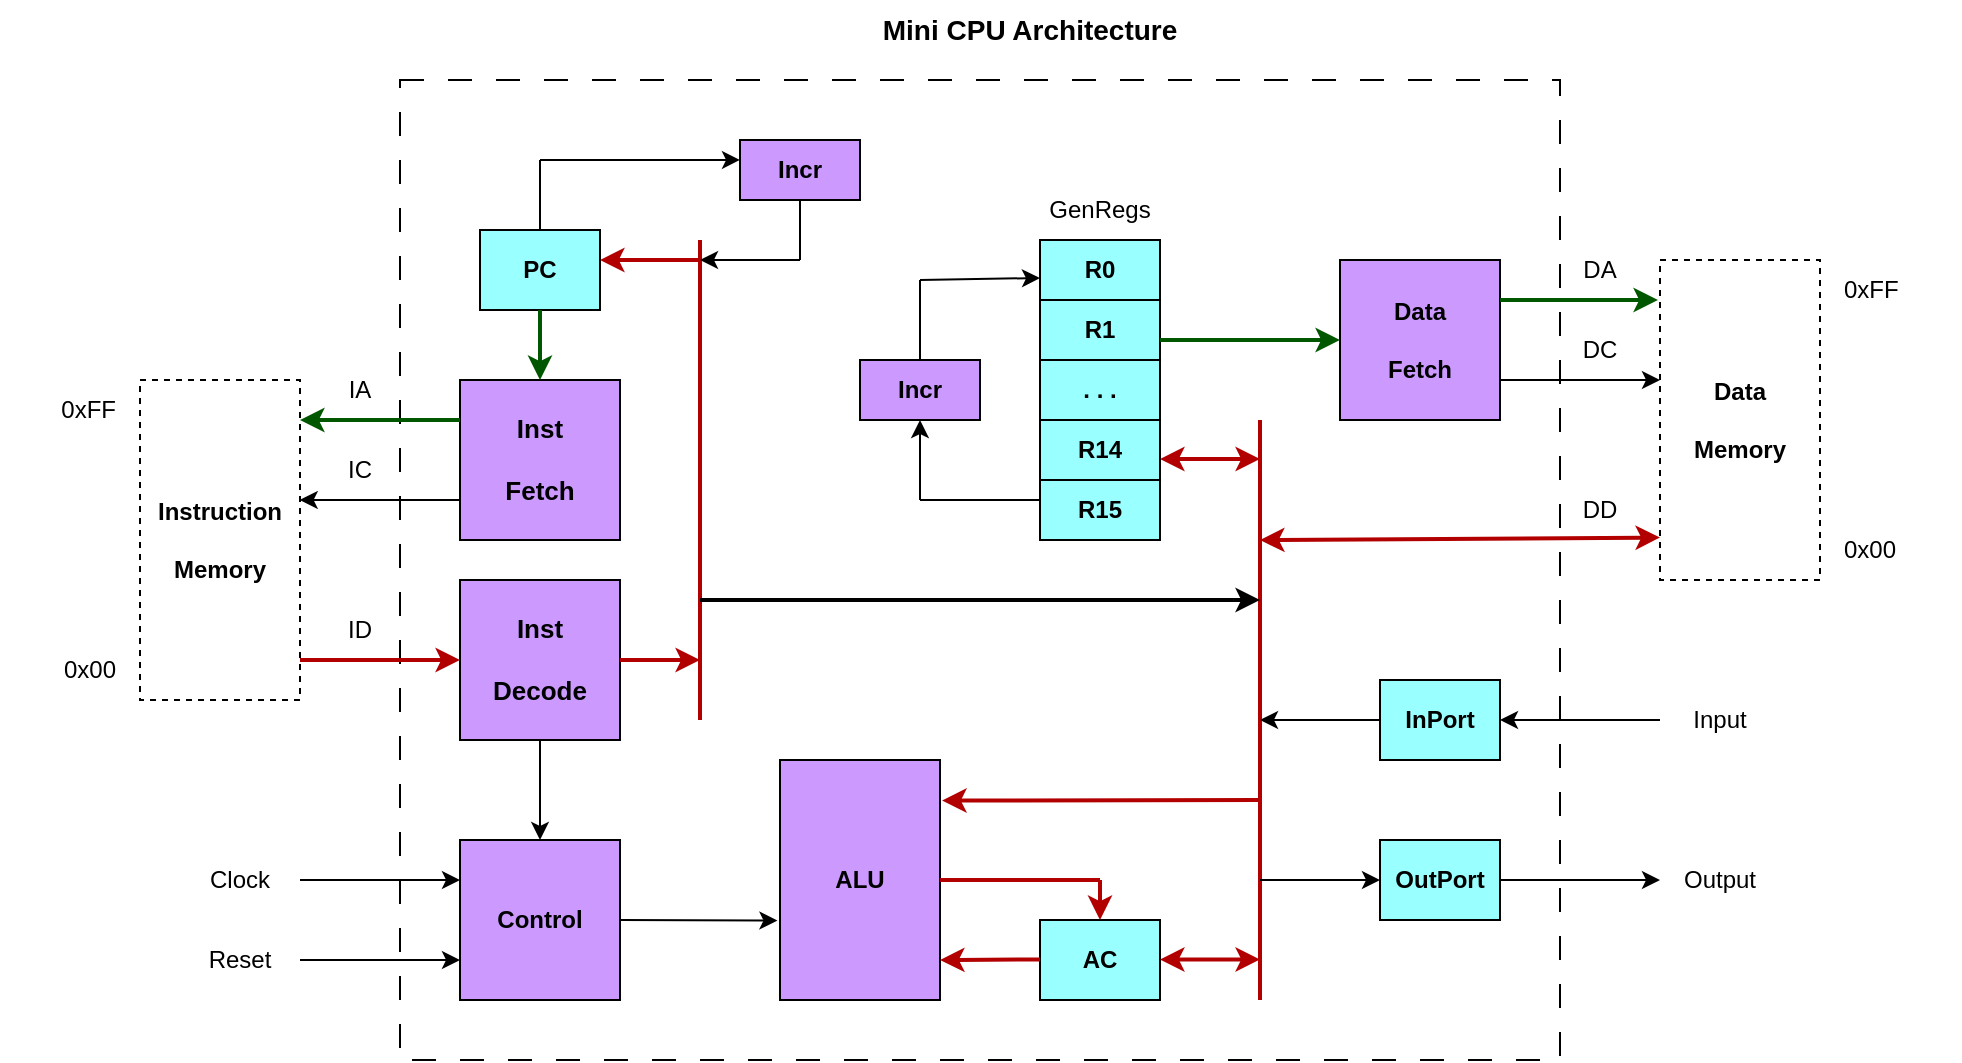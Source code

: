 <mxfile version="28.0.6">
  <diagram name="Page-1" id="ipTBL6zYeQ7dOaKSnV9b">
    <mxGraphModel dx="1126" dy="745" grid="1" gridSize="10" guides="1" tooltips="1" connect="1" arrows="1" fold="1" page="1" pageScale="1" pageWidth="1100" pageHeight="850" math="0" shadow="0">
      <root>
        <mxCell id="0" />
        <mxCell id="1" parent="0" />
        <mxCell id="VT5ELHJvCNtQ0dC6MuxD-22" value="" style="rounded=0;whiteSpace=wrap;html=1;dashed=1;dashPattern=12 12;" vertex="1" parent="1">
          <mxGeometry x="250" y="140" width="580" height="490" as="geometry" />
        </mxCell>
        <mxCell id="A5N2KGsoCs6YVnIseVir-1" value="&lt;b&gt;&lt;font style=&quot;font-size: 14px;&quot;&gt;Mini CPU Architecture&lt;/font&gt;&lt;/b&gt;" style="text;html=1;align=center;verticalAlign=middle;whiteSpace=wrap;rounded=0;" parent="1" vertex="1">
          <mxGeometry x="430" y="100" width="270" height="30" as="geometry" />
        </mxCell>
        <mxCell id="A5N2KGsoCs6YVnIseVir-2" value="" style="rounded=0;whiteSpace=wrap;html=1;fillColor=#CC99FF;" parent="1" vertex="1">
          <mxGeometry x="280" y="290" width="80" height="80" as="geometry" />
        </mxCell>
        <mxCell id="A5N2KGsoCs6YVnIseVir-3" value="&lt;b&gt;&lt;font style=&quot;font-size: 13px;&quot;&gt;Inst&lt;/font&gt;&lt;/b&gt;&lt;div&gt;&lt;span style=&quot;font-size: 13px;&quot;&gt;&lt;b&gt;&lt;br&gt;&lt;/b&gt;&lt;/span&gt;&lt;div&gt;&lt;b&gt;&lt;font style=&quot;font-size: 13px;&quot;&gt;Fetch&lt;/font&gt;&lt;/b&gt;&lt;/div&gt;&lt;/div&gt;" style="text;html=1;align=center;verticalAlign=middle;whiteSpace=wrap;rounded=0;" parent="1" vertex="1">
          <mxGeometry x="290" y="315" width="60" height="30" as="geometry" />
        </mxCell>
        <mxCell id="A5N2KGsoCs6YVnIseVir-4" value="" style="rounded=0;whiteSpace=wrap;html=1;dashed=1;" parent="1" vertex="1">
          <mxGeometry x="120" y="290" width="80" height="160" as="geometry" />
        </mxCell>
        <mxCell id="A5N2KGsoCs6YVnIseVir-5" value="&lt;b&gt;Instruction&lt;/b&gt;&lt;div&gt;&lt;br&gt;&lt;div&gt;&lt;b&gt;Memory&lt;/b&gt;&lt;/div&gt;&lt;/div&gt;" style="text;html=1;align=center;verticalAlign=middle;whiteSpace=wrap;rounded=0;" parent="1" vertex="1">
          <mxGeometry x="130" y="360" width="60" height="20" as="geometry" />
        </mxCell>
        <mxCell id="A5N2KGsoCs6YVnIseVir-6" value="0x00" style="text;html=1;align=right;verticalAlign=middle;whiteSpace=wrap;rounded=0;" parent="1" vertex="1">
          <mxGeometry x="50" y="420" width="60" height="30" as="geometry" />
        </mxCell>
        <mxCell id="A5N2KGsoCs6YVnIseVir-7" value="0xFF" style="text;html=1;align=right;verticalAlign=middle;whiteSpace=wrap;rounded=0;" parent="1" vertex="1">
          <mxGeometry x="50" y="290" width="60" height="30" as="geometry" />
        </mxCell>
        <mxCell id="A5N2KGsoCs6YVnIseVir-8" value="" style="rounded=0;whiteSpace=wrap;html=1;dashed=1;" parent="1" vertex="1">
          <mxGeometry x="880" y="230" width="80" height="160" as="geometry" />
        </mxCell>
        <mxCell id="A5N2KGsoCs6YVnIseVir-9" value="&lt;b&gt;Data&lt;/b&gt;&lt;div&gt;&lt;b&gt;&lt;br&gt;&lt;/b&gt;&lt;/div&gt;&lt;div&gt;&lt;b&gt;Memory&lt;/b&gt;&lt;/div&gt;" style="text;html=1;align=center;verticalAlign=middle;whiteSpace=wrap;rounded=0;" parent="1" vertex="1">
          <mxGeometry x="890" y="300" width="60" height="20" as="geometry" />
        </mxCell>
        <mxCell id="A5N2KGsoCs6YVnIseVir-10" value="0x00" style="text;html=1;align=left;verticalAlign=middle;whiteSpace=wrap;rounded=0;" parent="1" vertex="1">
          <mxGeometry x="970" y="360" width="60" height="30" as="geometry" />
        </mxCell>
        <mxCell id="A5N2KGsoCs6YVnIseVir-11" value="0xFF" style="text;html=1;align=left;verticalAlign=middle;whiteSpace=wrap;rounded=0;" parent="1" vertex="1">
          <mxGeometry x="970" y="230" width="60" height="30" as="geometry" />
        </mxCell>
        <mxCell id="A5N2KGsoCs6YVnIseVir-16" value="Output" style="text;html=1;align=center;verticalAlign=middle;whiteSpace=wrap;rounded=0;" parent="1" vertex="1">
          <mxGeometry x="880" y="525" width="60" height="30" as="geometry" />
        </mxCell>
        <mxCell id="A5N2KGsoCs6YVnIseVir-17" value="Input" style="text;html=1;align=center;verticalAlign=middle;whiteSpace=wrap;rounded=0;" parent="1" vertex="1">
          <mxGeometry x="880" y="445" width="60" height="30" as="geometry" />
        </mxCell>
        <mxCell id="26gTzheDd3Vm-kqBzo7M-1" value="" style="rounded=0;whiteSpace=wrap;html=1;fillColor=#CC99FF;" parent="1" vertex="1">
          <mxGeometry x="280" y="390" width="80" height="80" as="geometry" />
        </mxCell>
        <mxCell id="26gTzheDd3Vm-kqBzo7M-2" value="&lt;b&gt;&lt;font style=&quot;font-size: 13px;&quot;&gt;Inst&lt;/font&gt;&lt;/b&gt;&lt;div&gt;&lt;span style=&quot;font-size: 13px;&quot;&gt;&lt;b&gt;&lt;br&gt;&lt;/b&gt;&lt;/span&gt;&lt;div&gt;&lt;b&gt;&lt;font style=&quot;font-size: 13px;&quot;&gt;Decode&lt;/font&gt;&lt;/b&gt;&lt;/div&gt;&lt;/div&gt;" style="text;html=1;align=center;verticalAlign=middle;whiteSpace=wrap;rounded=0;" parent="1" vertex="1">
          <mxGeometry x="290" y="415" width="60" height="30" as="geometry" />
        </mxCell>
        <mxCell id="26gTzheDd3Vm-kqBzo7M-3" value="" style="rounded=0;whiteSpace=wrap;html=1;fillColor=#CC99FF;" parent="1" vertex="1">
          <mxGeometry x="720" y="230" width="80" height="80" as="geometry" />
        </mxCell>
        <mxCell id="26gTzheDd3Vm-kqBzo7M-4" value="&lt;b&gt;Data&lt;/b&gt;&lt;div&gt;&lt;b&gt;&lt;br&gt;&lt;/b&gt;&lt;div&gt;&lt;b&gt;Fetch&lt;/b&gt;&lt;/div&gt;&lt;/div&gt;" style="text;html=1;align=center;verticalAlign=middle;whiteSpace=wrap;rounded=0;" parent="1" vertex="1">
          <mxGeometry x="730" y="255" width="60" height="30" as="geometry" />
        </mxCell>
        <mxCell id="26gTzheDd3Vm-kqBzo7M-5" value="" style="rounded=0;whiteSpace=wrap;html=1;fillColor=#99FFFF;" parent="1" vertex="1">
          <mxGeometry x="290" y="215" width="60" height="40" as="geometry" />
        </mxCell>
        <mxCell id="26gTzheDd3Vm-kqBzo7M-6" value="&lt;b&gt;PC&lt;/b&gt;" style="text;html=1;align=center;verticalAlign=middle;whiteSpace=wrap;rounded=0;" parent="1" vertex="1">
          <mxGeometry x="290" y="220" width="60" height="30" as="geometry" />
        </mxCell>
        <mxCell id="26gTzheDd3Vm-kqBzo7M-7" value="" style="rounded=0;whiteSpace=wrap;html=1;fillColor=#99FFFF;" parent="1" vertex="1">
          <mxGeometry x="570" y="560" width="60" height="40" as="geometry" />
        </mxCell>
        <mxCell id="26gTzheDd3Vm-kqBzo7M-8" value="&lt;b&gt;AC&lt;/b&gt;" style="text;html=1;align=center;verticalAlign=middle;whiteSpace=wrap;rounded=0;" parent="1" vertex="1">
          <mxGeometry x="570" y="565" width="60" height="30" as="geometry" />
        </mxCell>
        <mxCell id="26gTzheDd3Vm-kqBzo7M-9" value="" style="rounded=0;whiteSpace=wrap;html=1;fillColor=#CC99FF;" parent="1" vertex="1">
          <mxGeometry x="440" y="480" width="80" height="120" as="geometry" />
        </mxCell>
        <mxCell id="26gTzheDd3Vm-kqBzo7M-10" value="&lt;b&gt;ALU&lt;/b&gt;" style="text;html=1;align=center;verticalAlign=middle;whiteSpace=wrap;rounded=0;" parent="1" vertex="1">
          <mxGeometry x="450" y="525" width="60" height="30" as="geometry" />
        </mxCell>
        <mxCell id="26gTzheDd3Vm-kqBzo7M-11" value="" style="endArrow=classic;html=1;rounded=0;strokeWidth=2;fillColor=#008a00;strokeColor=#005700;exitX=0;exitY=0.25;exitDx=0;exitDy=0;" parent="1" edge="1" source="A5N2KGsoCs6YVnIseVir-2">
          <mxGeometry width="50" height="50" relative="1" as="geometry">
            <mxPoint x="280" y="330" as="sourcePoint" />
            <mxPoint x="200" y="310" as="targetPoint" />
          </mxGeometry>
        </mxCell>
        <mxCell id="26gTzheDd3Vm-kqBzo7M-12" value="" style="endArrow=classic;html=1;rounded=0;entryX=0;entryY=0.5;entryDx=0;entryDy=0;strokeWidth=2;fillColor=#e51400;strokeColor=#B20000;" parent="1" target="26gTzheDd3Vm-kqBzo7M-1" edge="1">
          <mxGeometry width="50" height="50" relative="1" as="geometry">
            <mxPoint x="200" y="430" as="sourcePoint" />
            <mxPoint x="250" y="380" as="targetPoint" />
          </mxGeometry>
        </mxCell>
        <mxCell id="26gTzheDd3Vm-kqBzo7M-13" value="" style="endArrow=classic;html=1;rounded=0;entryX=0.5;entryY=0;entryDx=0;entryDy=0;strokeWidth=2;fillColor=#008a00;strokeColor=#005700;exitX=0.5;exitY=1;exitDx=0;exitDy=0;" parent="1" target="A5N2KGsoCs6YVnIseVir-2" edge="1" source="26gTzheDd3Vm-kqBzo7M-5">
          <mxGeometry width="50" height="50" relative="1" as="geometry">
            <mxPoint x="320" y="260" as="sourcePoint" />
            <mxPoint x="360" y="310" as="targetPoint" />
          </mxGeometry>
        </mxCell>
        <mxCell id="26gTzheDd3Vm-kqBzo7M-14" value="" style="endArrow=classic;html=1;rounded=0;strokeWidth=2;fillColor=#008a00;strokeColor=#005700;exitX=1;exitY=0.25;exitDx=0;exitDy=0;" parent="1" edge="1" source="26gTzheDd3Vm-kqBzo7M-3">
          <mxGeometry width="50" height="50" relative="1" as="geometry">
            <mxPoint x="800" y="270" as="sourcePoint" />
            <mxPoint x="879" y="250" as="targetPoint" />
          </mxGeometry>
        </mxCell>
        <mxCell id="26gTzheDd3Vm-kqBzo7M-15" value="" style="rounded=0;whiteSpace=wrap;html=1;fillColor=#99FFFF;" parent="1" vertex="1">
          <mxGeometry x="570" y="220" width="60" height="30" as="geometry" />
        </mxCell>
        <mxCell id="26gTzheDd3Vm-kqBzo7M-16" value="&lt;b&gt;R0&lt;/b&gt;" style="text;html=1;align=center;verticalAlign=middle;whiteSpace=wrap;rounded=0;" parent="1" vertex="1">
          <mxGeometry x="570" y="220" width="60" height="30" as="geometry" />
        </mxCell>
        <mxCell id="26gTzheDd3Vm-kqBzo7M-17" value="" style="rounded=0;whiteSpace=wrap;html=1;fillColor=#99FFFF;" parent="1" vertex="1">
          <mxGeometry x="570" y="250" width="60" height="30" as="geometry" />
        </mxCell>
        <mxCell id="26gTzheDd3Vm-kqBzo7M-18" value="&lt;b&gt;R1&lt;/b&gt;" style="text;html=1;align=center;verticalAlign=middle;whiteSpace=wrap;rounded=0;" parent="1" vertex="1">
          <mxGeometry x="570" y="250" width="60" height="30" as="geometry" />
        </mxCell>
        <mxCell id="26gTzheDd3Vm-kqBzo7M-19" value="" style="rounded=0;whiteSpace=wrap;html=1;fillColor=#99FFFF;" parent="1" vertex="1">
          <mxGeometry x="570" y="280" width="60" height="30" as="geometry" />
        </mxCell>
        <mxCell id="26gTzheDd3Vm-kqBzo7M-20" value="&lt;b&gt;. . .&lt;/b&gt;" style="text;html=1;align=center;verticalAlign=middle;whiteSpace=wrap;rounded=0;" parent="1" vertex="1">
          <mxGeometry x="570" y="280" width="60" height="30" as="geometry" />
        </mxCell>
        <mxCell id="26gTzheDd3Vm-kqBzo7M-21" value="" style="rounded=0;whiteSpace=wrap;html=1;fillColor=#99FFFF;" parent="1" vertex="1">
          <mxGeometry x="570" y="310" width="60" height="30" as="geometry" />
        </mxCell>
        <mxCell id="26gTzheDd3Vm-kqBzo7M-22" value="&lt;b&gt;R14&lt;/b&gt;" style="text;html=1;align=center;verticalAlign=middle;whiteSpace=wrap;rounded=0;" parent="1" vertex="1">
          <mxGeometry x="570" y="310" width="60" height="30" as="geometry" />
        </mxCell>
        <mxCell id="26gTzheDd3Vm-kqBzo7M-23" value="" style="rounded=0;whiteSpace=wrap;html=1;fillColor=#99FFFF;" parent="1" vertex="1">
          <mxGeometry x="570" y="340" width="60" height="30" as="geometry" />
        </mxCell>
        <mxCell id="26gTzheDd3Vm-kqBzo7M-24" value="&lt;b&gt;R15&lt;/b&gt;" style="text;html=1;align=center;verticalAlign=middle;whiteSpace=wrap;rounded=0;" parent="1" vertex="1">
          <mxGeometry x="570" y="340" width="60" height="30" as="geometry" />
        </mxCell>
        <mxCell id="26gTzheDd3Vm-kqBzo7M-27" value="GenRegs" style="text;html=1;align=center;verticalAlign=middle;whiteSpace=wrap;rounded=0;" parent="1" vertex="1">
          <mxGeometry x="570" y="190" width="60" height="30" as="geometry" />
        </mxCell>
        <mxCell id="26gTzheDd3Vm-kqBzo7M-28" value="" style="rounded=0;whiteSpace=wrap;html=1;fillColor=#CC99FF;" parent="1" vertex="1">
          <mxGeometry x="280" y="520" width="80" height="80" as="geometry" />
        </mxCell>
        <mxCell id="26gTzheDd3Vm-kqBzo7M-29" value="&lt;b&gt;Control&lt;/b&gt;" style="text;html=1;align=center;verticalAlign=middle;whiteSpace=wrap;rounded=0;" parent="1" vertex="1">
          <mxGeometry x="290" y="545" width="60" height="30" as="geometry" />
        </mxCell>
        <mxCell id="26gTzheDd3Vm-kqBzo7M-32" value="" style="endArrow=none;html=1;rounded=0;strokeWidth=2;fillColor=#e51400;strokeColor=#B20000;" parent="1" edge="1">
          <mxGeometry width="50" height="50" relative="1" as="geometry">
            <mxPoint x="400" y="460" as="sourcePoint" />
            <mxPoint x="400" y="220" as="targetPoint" />
          </mxGeometry>
        </mxCell>
        <mxCell id="26gTzheDd3Vm-kqBzo7M-33" value="" style="endArrow=classic;html=1;rounded=0;strokeWidth=2;fillColor=#e51400;strokeColor=#B20000;" parent="1" edge="1">
          <mxGeometry width="50" height="50" relative="1" as="geometry">
            <mxPoint x="360" y="430" as="sourcePoint" />
            <mxPoint x="400" y="430" as="targetPoint" />
          </mxGeometry>
        </mxCell>
        <mxCell id="26gTzheDd3Vm-kqBzo7M-34" value="" style="endArrow=classic;html=1;rounded=0;entryX=1;entryY=0.5;entryDx=0;entryDy=0;strokeWidth=2;fillColor=#e51400;strokeColor=#B20000;" parent="1" edge="1">
          <mxGeometry width="50" height="50" relative="1" as="geometry">
            <mxPoint x="400" y="230" as="sourcePoint" />
            <mxPoint x="350" y="230" as="targetPoint" />
          </mxGeometry>
        </mxCell>
        <mxCell id="26gTzheDd3Vm-kqBzo7M-35" value="" style="endArrow=classic;html=1;rounded=0;" parent="1" edge="1">
          <mxGeometry width="50" height="50" relative="1" as="geometry">
            <mxPoint x="320" y="470" as="sourcePoint" />
            <mxPoint x="320" y="520" as="targetPoint" />
          </mxGeometry>
        </mxCell>
        <mxCell id="26gTzheDd3Vm-kqBzo7M-36" value="" style="endArrow=none;html=1;rounded=0;strokeWidth=2;fillColor=#e51400;strokeColor=#B20000;" parent="1" edge="1">
          <mxGeometry width="50" height="50" relative="1" as="geometry">
            <mxPoint x="680" y="600" as="sourcePoint" />
            <mxPoint x="680" y="310" as="targetPoint" />
          </mxGeometry>
        </mxCell>
        <mxCell id="26gTzheDd3Vm-kqBzo7M-37" value="" style="endArrow=classic;html=1;rounded=0;strokeWidth=2;" parent="1" edge="1">
          <mxGeometry width="50" height="50" relative="1" as="geometry">
            <mxPoint x="400" y="400" as="sourcePoint" />
            <mxPoint x="680" y="400" as="targetPoint" />
          </mxGeometry>
        </mxCell>
        <mxCell id="26gTzheDd3Vm-kqBzo7M-38" value="" style="endArrow=classic;startArrow=classic;html=1;rounded=0;entryX=0;entryY=0.777;entryDx=0;entryDy=0;entryPerimeter=0;strokeWidth=2;fillColor=#e51400;strokeColor=#B20000;" parent="1" edge="1">
          <mxGeometry width="50" height="50" relative="1" as="geometry">
            <mxPoint x="680" y="370" as="sourcePoint" />
            <mxPoint x="880" y="368.78" as="targetPoint" />
          </mxGeometry>
        </mxCell>
        <mxCell id="26gTzheDd3Vm-kqBzo7M-39" value="" style="endArrow=classic;startArrow=classic;html=1;rounded=0;strokeWidth=2;fillColor=#e51400;strokeColor=#B20000;" parent="1" edge="1">
          <mxGeometry width="50" height="50" relative="1" as="geometry">
            <mxPoint x="630" y="329.52" as="sourcePoint" />
            <mxPoint x="680" y="329.52" as="targetPoint" />
          </mxGeometry>
        </mxCell>
        <mxCell id="26gTzheDd3Vm-kqBzo7M-40" value="" style="endArrow=classic;startArrow=classic;html=1;rounded=0;strokeWidth=2;fillColor=#e51400;strokeColor=#B20000;" parent="1" edge="1">
          <mxGeometry width="50" height="50" relative="1" as="geometry">
            <mxPoint x="630" y="579.71" as="sourcePoint" />
            <mxPoint x="680" y="579.71" as="targetPoint" />
          </mxGeometry>
        </mxCell>
        <mxCell id="26gTzheDd3Vm-kqBzo7M-41" value="" style="endArrow=classic;html=1;rounded=0;strokeWidth=2;fillColor=#e51400;strokeColor=#B20000;" parent="1" edge="1">
          <mxGeometry width="50" height="50" relative="1" as="geometry">
            <mxPoint x="570" y="579.71" as="sourcePoint" />
            <mxPoint x="520" y="580" as="targetPoint" />
          </mxGeometry>
        </mxCell>
        <mxCell id="26gTzheDd3Vm-kqBzo7M-42" value="" style="endArrow=none;html=1;rounded=0;strokeWidth=2;fillColor=#e51400;strokeColor=#B20000;" parent="1" edge="1">
          <mxGeometry width="50" height="50" relative="1" as="geometry">
            <mxPoint x="520" y="540" as="sourcePoint" />
            <mxPoint x="600" y="540" as="targetPoint" />
          </mxGeometry>
        </mxCell>
        <mxCell id="26gTzheDd3Vm-kqBzo7M-43" value="" style="endArrow=classic;html=1;rounded=0;entryX=0.5;entryY=0;entryDx=0;entryDy=0;strokeWidth=2;fillColor=#e51400;strokeColor=#B20000;" parent="1" target="26gTzheDd3Vm-kqBzo7M-7" edge="1">
          <mxGeometry width="50" height="50" relative="1" as="geometry">
            <mxPoint x="600" y="540" as="sourcePoint" />
            <mxPoint x="620" y="565" as="targetPoint" />
          </mxGeometry>
        </mxCell>
        <mxCell id="26gTzheDd3Vm-kqBzo7M-44" value="" style="endArrow=classic;html=1;rounded=0;entryX=1.013;entryY=0.169;entryDx=0;entryDy=0;entryPerimeter=0;strokeWidth=2;fillColor=#e51400;strokeColor=#B20000;" parent="1" target="26gTzheDd3Vm-kqBzo7M-9" edge="1">
          <mxGeometry width="50" height="50" relative="1" as="geometry">
            <mxPoint x="680" y="500" as="sourcePoint" />
            <mxPoint x="620" y="440" as="targetPoint" />
          </mxGeometry>
        </mxCell>
        <mxCell id="26gTzheDd3Vm-kqBzo7M-45" value="" style="endArrow=classic;html=1;rounded=0;entryX=-0.016;entryY=0.669;entryDx=0;entryDy=0;entryPerimeter=0;" parent="1" target="26gTzheDd3Vm-kqBzo7M-9" edge="1">
          <mxGeometry width="50" height="50" relative="1" as="geometry">
            <mxPoint x="360" y="560" as="sourcePoint" />
            <mxPoint x="410" y="510" as="targetPoint" />
          </mxGeometry>
        </mxCell>
        <mxCell id="26gTzheDd3Vm-kqBzo7M-46" value="" style="rounded=0;whiteSpace=wrap;html=1;fillColor=#99FFFF;" parent="1" vertex="1">
          <mxGeometry x="740" y="520" width="60" height="40" as="geometry" />
        </mxCell>
        <mxCell id="26gTzheDd3Vm-kqBzo7M-47" value="&lt;b&gt;OutPort&lt;/b&gt;" style="text;html=1;align=center;verticalAlign=middle;whiteSpace=wrap;rounded=0;" parent="1" vertex="1">
          <mxGeometry x="740" y="525" width="60" height="30" as="geometry" />
        </mxCell>
        <mxCell id="26gTzheDd3Vm-kqBzo7M-48" value="" style="rounded=0;whiteSpace=wrap;html=1;fillColor=#99FFFF;" parent="1" vertex="1">
          <mxGeometry x="740" y="440" width="60" height="40" as="geometry" />
        </mxCell>
        <mxCell id="26gTzheDd3Vm-kqBzo7M-49" value="&lt;b&gt;InPort&lt;/b&gt;" style="text;html=1;align=center;verticalAlign=middle;whiteSpace=wrap;rounded=0;" parent="1" vertex="1">
          <mxGeometry x="740" y="445" width="60" height="30" as="geometry" />
        </mxCell>
        <mxCell id="26gTzheDd3Vm-kqBzo7M-50" value="" style="endArrow=classic;html=1;rounded=0;entryX=0;entryY=0.5;entryDx=0;entryDy=0;" parent="1" target="26gTzheDd3Vm-kqBzo7M-47" edge="1">
          <mxGeometry width="50" height="50" relative="1" as="geometry">
            <mxPoint x="680" y="540" as="sourcePoint" />
            <mxPoint x="730" y="495" as="targetPoint" />
          </mxGeometry>
        </mxCell>
        <mxCell id="26gTzheDd3Vm-kqBzo7M-51" value="" style="endArrow=classic;html=1;rounded=0;" parent="1" edge="1">
          <mxGeometry width="50" height="50" relative="1" as="geometry">
            <mxPoint x="740" y="460" as="sourcePoint" />
            <mxPoint x="680" y="460" as="targetPoint" />
          </mxGeometry>
        </mxCell>
        <mxCell id="26gTzheDd3Vm-kqBzo7M-52" value="" style="endArrow=classic;html=1;rounded=0;" parent="1" edge="1">
          <mxGeometry width="50" height="50" relative="1" as="geometry">
            <mxPoint x="800" y="540" as="sourcePoint" />
            <mxPoint x="880" y="540" as="targetPoint" />
          </mxGeometry>
        </mxCell>
        <mxCell id="26gTzheDd3Vm-kqBzo7M-53" value="" style="endArrow=classic;html=1;rounded=0;" parent="1" edge="1">
          <mxGeometry width="50" height="50" relative="1" as="geometry">
            <mxPoint x="880" y="460" as="sourcePoint" />
            <mxPoint x="800" y="460" as="targetPoint" />
          </mxGeometry>
        </mxCell>
        <mxCell id="26gTzheDd3Vm-kqBzo7M-54" value="" style="endArrow=classic;html=1;rounded=0;entryX=0;entryY=0.5;entryDx=0;entryDy=0;fillColor=#008a00;strokeColor=#005700;strokeWidth=2;" parent="1" target="26gTzheDd3Vm-kqBzo7M-3" edge="1">
          <mxGeometry width="50" height="50" relative="1" as="geometry">
            <mxPoint x="630" y="270" as="sourcePoint" />
            <mxPoint x="730" y="220" as="targetPoint" />
          </mxGeometry>
        </mxCell>
        <mxCell id="VT5ELHJvCNtQ0dC6MuxD-5" value="" style="rounded=0;whiteSpace=wrap;html=1;fillColor=#CC99FF;" vertex="1" parent="1">
          <mxGeometry x="480" y="280" width="60" height="30" as="geometry" />
        </mxCell>
        <mxCell id="VT5ELHJvCNtQ0dC6MuxD-6" value="&lt;b&gt;Incr&lt;/b&gt;" style="text;html=1;align=center;verticalAlign=middle;whiteSpace=wrap;rounded=0;" vertex="1" parent="1">
          <mxGeometry x="480" y="280" width="60" height="30" as="geometry" />
        </mxCell>
        <mxCell id="VT5ELHJvCNtQ0dC6MuxD-7" value="" style="rounded=0;whiteSpace=wrap;html=1;fillColor=#CC99FF;" vertex="1" parent="1">
          <mxGeometry x="420" y="170" width="60" height="30" as="geometry" />
        </mxCell>
        <mxCell id="VT5ELHJvCNtQ0dC6MuxD-8" value="&lt;b&gt;Incr&lt;/b&gt;" style="text;html=1;align=center;verticalAlign=middle;whiteSpace=wrap;rounded=0;" vertex="1" parent="1">
          <mxGeometry x="420" y="170" width="60" height="30" as="geometry" />
        </mxCell>
        <mxCell id="VT5ELHJvCNtQ0dC6MuxD-10" value="" style="endArrow=none;html=1;rounded=0;" edge="1" parent="1">
          <mxGeometry width="50" height="50" relative="1" as="geometry">
            <mxPoint x="320" y="215" as="sourcePoint" />
            <mxPoint x="320" y="180" as="targetPoint" />
          </mxGeometry>
        </mxCell>
        <mxCell id="VT5ELHJvCNtQ0dC6MuxD-11" value="" style="endArrow=classic;html=1;rounded=0;entryX=0;entryY=0.333;entryDx=0;entryDy=0;entryPerimeter=0;" edge="1" parent="1" target="VT5ELHJvCNtQ0dC6MuxD-8">
          <mxGeometry width="50" height="50" relative="1" as="geometry">
            <mxPoint x="320" y="180" as="sourcePoint" />
            <mxPoint x="370" y="130" as="targetPoint" />
          </mxGeometry>
        </mxCell>
        <mxCell id="VT5ELHJvCNtQ0dC6MuxD-12" value="" style="endArrow=none;html=1;rounded=0;" edge="1" parent="1">
          <mxGeometry width="50" height="50" relative="1" as="geometry">
            <mxPoint x="450" y="230" as="sourcePoint" />
            <mxPoint x="450" y="200" as="targetPoint" />
          </mxGeometry>
        </mxCell>
        <mxCell id="VT5ELHJvCNtQ0dC6MuxD-13" value="" style="endArrow=classic;html=1;rounded=0;" edge="1" parent="1">
          <mxGeometry width="50" height="50" relative="1" as="geometry">
            <mxPoint x="450" y="230" as="sourcePoint" />
            <mxPoint x="400" y="230" as="targetPoint" />
          </mxGeometry>
        </mxCell>
        <mxCell id="VT5ELHJvCNtQ0dC6MuxD-14" value="" style="endArrow=none;html=1;rounded=0;" edge="1" parent="1">
          <mxGeometry width="50" height="50" relative="1" as="geometry">
            <mxPoint x="510" y="350" as="sourcePoint" />
            <mxPoint x="570" y="350" as="targetPoint" />
          </mxGeometry>
        </mxCell>
        <mxCell id="VT5ELHJvCNtQ0dC6MuxD-15" value="" style="endArrow=classic;html=1;rounded=0;entryX=0.5;entryY=1;entryDx=0;entryDy=0;" edge="1" parent="1" target="VT5ELHJvCNtQ0dC6MuxD-6">
          <mxGeometry width="50" height="50" relative="1" as="geometry">
            <mxPoint x="510" y="350" as="sourcePoint" />
            <mxPoint x="560" y="300" as="targetPoint" />
          </mxGeometry>
        </mxCell>
        <mxCell id="VT5ELHJvCNtQ0dC6MuxD-16" value="" style="endArrow=none;html=1;rounded=0;" edge="1" parent="1">
          <mxGeometry width="50" height="50" relative="1" as="geometry">
            <mxPoint x="510" y="280" as="sourcePoint" />
            <mxPoint x="510" y="240" as="targetPoint" />
          </mxGeometry>
        </mxCell>
        <mxCell id="VT5ELHJvCNtQ0dC6MuxD-17" value="" style="endArrow=classic;html=1;rounded=0;" edge="1" parent="1">
          <mxGeometry width="50" height="50" relative="1" as="geometry">
            <mxPoint x="510" y="240" as="sourcePoint" />
            <mxPoint x="570" y="239" as="targetPoint" />
          </mxGeometry>
        </mxCell>
        <mxCell id="VT5ELHJvCNtQ0dC6MuxD-19" value="ID" style="text;html=1;align=center;verticalAlign=middle;whiteSpace=wrap;rounded=0;" vertex="1" parent="1">
          <mxGeometry x="200" y="400" width="60" height="30" as="geometry" />
        </mxCell>
        <mxCell id="VT5ELHJvCNtQ0dC6MuxD-20" value="DA" style="text;html=1;align=center;verticalAlign=middle;whiteSpace=wrap;rounded=0;" vertex="1" parent="1">
          <mxGeometry x="820" y="220" width="60" height="30" as="geometry" />
        </mxCell>
        <mxCell id="VT5ELHJvCNtQ0dC6MuxD-21" value="DD" style="text;html=1;align=center;verticalAlign=middle;whiteSpace=wrap;rounded=0;" vertex="1" parent="1">
          <mxGeometry x="820" y="340" width="60" height="30" as="geometry" />
        </mxCell>
        <mxCell id="VT5ELHJvCNtQ0dC6MuxD-23" value="" style="endArrow=classic;html=1;rounded=0;entryX=0;entryY=0.25;entryDx=0;entryDy=0;" edge="1" parent="1" target="26gTzheDd3Vm-kqBzo7M-28">
          <mxGeometry width="50" height="50" relative="1" as="geometry">
            <mxPoint x="200" y="540" as="sourcePoint" />
            <mxPoint x="220" y="545" as="targetPoint" />
          </mxGeometry>
        </mxCell>
        <mxCell id="VT5ELHJvCNtQ0dC6MuxD-24" value="" style="endArrow=classic;html=1;rounded=0;entryX=0;entryY=0.75;entryDx=0;entryDy=0;" edge="1" parent="1" target="26gTzheDd3Vm-kqBzo7M-28">
          <mxGeometry width="50" height="50" relative="1" as="geometry">
            <mxPoint x="200" y="580" as="sourcePoint" />
            <mxPoint x="230" y="580" as="targetPoint" />
          </mxGeometry>
        </mxCell>
        <mxCell id="VT5ELHJvCNtQ0dC6MuxD-25" value="Clock" style="text;html=1;align=center;verticalAlign=middle;whiteSpace=wrap;rounded=0;" vertex="1" parent="1">
          <mxGeometry x="140" y="525" width="60" height="30" as="geometry" />
        </mxCell>
        <mxCell id="VT5ELHJvCNtQ0dC6MuxD-26" value="Reset" style="text;html=1;align=center;verticalAlign=middle;whiteSpace=wrap;rounded=0;" vertex="1" parent="1">
          <mxGeometry x="140" y="565" width="60" height="30" as="geometry" />
        </mxCell>
        <mxCell id="VT5ELHJvCNtQ0dC6MuxD-27" value="" style="endArrow=classic;html=1;rounded=0;entryX=0.998;entryY=0.375;entryDx=0;entryDy=0;entryPerimeter=0;" edge="1" parent="1" target="A5N2KGsoCs6YVnIseVir-4">
          <mxGeometry width="50" height="50" relative="1" as="geometry">
            <mxPoint x="280" y="350" as="sourcePoint" />
            <mxPoint x="230" y="345" as="targetPoint" />
          </mxGeometry>
        </mxCell>
        <mxCell id="VT5ELHJvCNtQ0dC6MuxD-28" value="IA" style="text;html=1;align=center;verticalAlign=middle;whiteSpace=wrap;rounded=0;" vertex="1" parent="1">
          <mxGeometry x="200" y="280" width="60" height="30" as="geometry" />
        </mxCell>
        <mxCell id="VT5ELHJvCNtQ0dC6MuxD-29" value="IC" style="text;html=1;align=center;verticalAlign=middle;whiteSpace=wrap;rounded=0;" vertex="1" parent="1">
          <mxGeometry x="200" y="320" width="60" height="30" as="geometry" />
        </mxCell>
        <mxCell id="VT5ELHJvCNtQ0dC6MuxD-30" value="" style="endArrow=classic;html=1;rounded=0;exitX=1;exitY=0.75;exitDx=0;exitDy=0;entryX=0;entryY=0.375;entryDx=0;entryDy=0;entryPerimeter=0;" edge="1" parent="1" source="26gTzheDd3Vm-kqBzo7M-3" target="A5N2KGsoCs6YVnIseVir-8">
          <mxGeometry width="50" height="50" relative="1" as="geometry">
            <mxPoint x="810" y="350" as="sourcePoint" />
            <mxPoint x="860" y="300" as="targetPoint" />
          </mxGeometry>
        </mxCell>
        <mxCell id="VT5ELHJvCNtQ0dC6MuxD-31" value="DC" style="text;html=1;align=center;verticalAlign=middle;whiteSpace=wrap;rounded=0;" vertex="1" parent="1">
          <mxGeometry x="820" y="260" width="60" height="30" as="geometry" />
        </mxCell>
      </root>
    </mxGraphModel>
  </diagram>
</mxfile>
